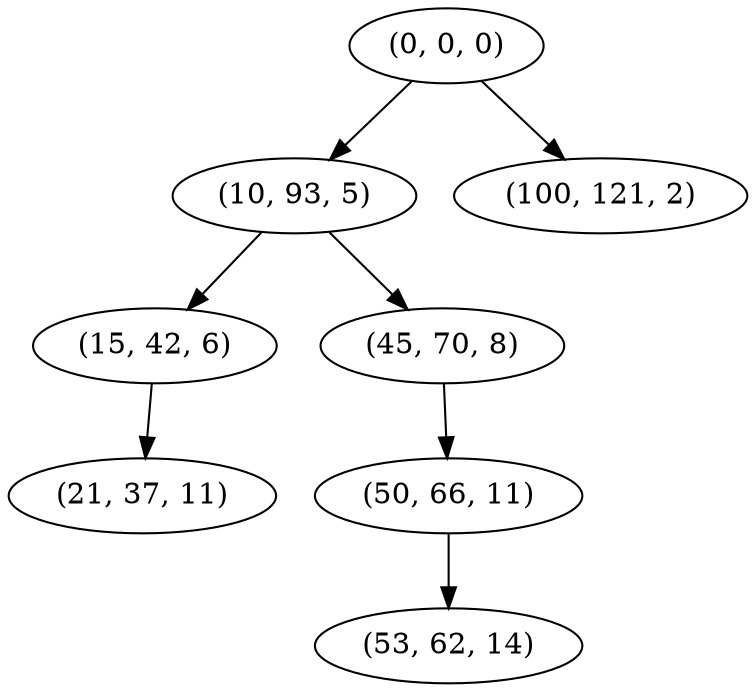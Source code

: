 digraph tree {
    "(0, 0, 0)";
    "(10, 93, 5)";
    "(15, 42, 6)";
    "(21, 37, 11)";
    "(45, 70, 8)";
    "(50, 66, 11)";
    "(53, 62, 14)";
    "(100, 121, 2)";
    "(0, 0, 0)" -> "(10, 93, 5)";
    "(0, 0, 0)" -> "(100, 121, 2)";
    "(10, 93, 5)" -> "(15, 42, 6)";
    "(10, 93, 5)" -> "(45, 70, 8)";
    "(15, 42, 6)" -> "(21, 37, 11)";
    "(45, 70, 8)" -> "(50, 66, 11)";
    "(50, 66, 11)" -> "(53, 62, 14)";
}
